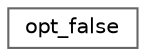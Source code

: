 digraph "类继承关系图"
{
 // INTERACTIVE_SVG=YES
 // LATEX_PDF_SIZE
  bgcolor="transparent";
  edge [fontname=Helvetica,fontsize=10,labelfontname=Helvetica,labelfontsize=10];
  node [fontname=Helvetica,fontsize=10,shape=box,height=0.2,width=0.4];
  rankdir="LR";
  Node0 [id="Node000000",label="opt_false",height=0.2,width=0.4,color="grey40", fillcolor="white", style="filled",URL="$da/d3b/structopt__false.html",tooltip=" "];
}
